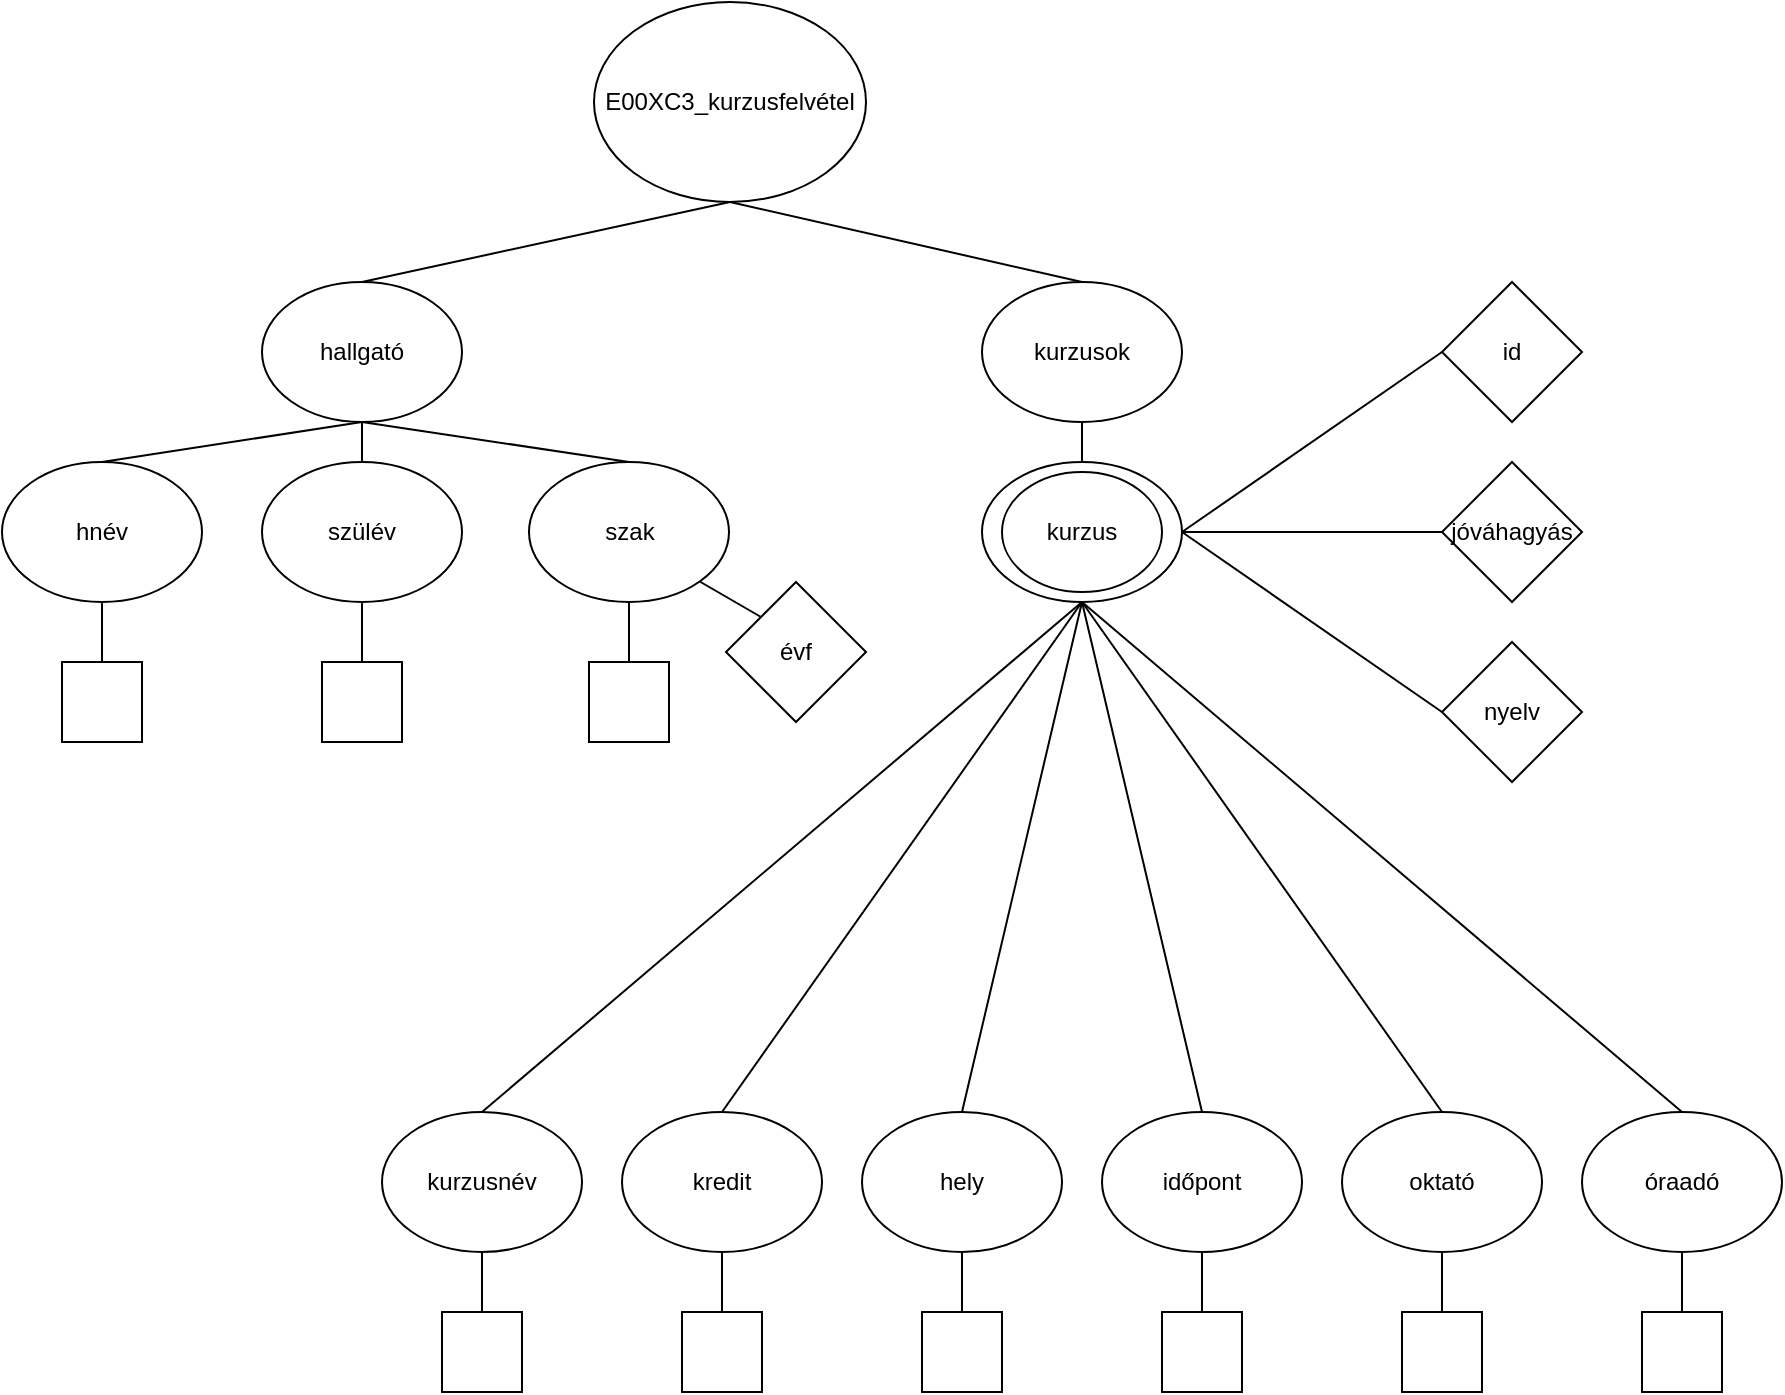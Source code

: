<mxfile version="28.2.7">
  <diagram name="1 oldal" id="uVjVHB4zc-ul7sOCtiRL">
    <mxGraphModel dx="1426" dy="801" grid="1" gridSize="10" guides="1" tooltips="1" connect="1" arrows="1" fold="1" page="1" pageScale="1" pageWidth="827" pageHeight="1169" math="0" shadow="0">
      <root>
        <mxCell id="0" />
        <mxCell id="1" parent="0" />
        <mxCell id="UaQPZbpZhwbbAl6UrSpT-1" value="E00XC3_kurzusfelvétel" style="ellipse;whiteSpace=wrap;html=1;" vertex="1" parent="1">
          <mxGeometry x="346" y="30" width="136" height="100" as="geometry" />
        </mxCell>
        <mxCell id="UaQPZbpZhwbbAl6UrSpT-2" value="hallgató" style="ellipse;whiteSpace=wrap;html=1;" vertex="1" parent="1">
          <mxGeometry x="180" y="170" width="100" height="70" as="geometry" />
        </mxCell>
        <mxCell id="UaQPZbpZhwbbAl6UrSpT-3" value="kurzusok" style="ellipse;whiteSpace=wrap;html=1;" vertex="1" parent="1">
          <mxGeometry x="540" y="170" width="100" height="70" as="geometry" />
        </mxCell>
        <mxCell id="UaQPZbpZhwbbAl6UrSpT-4" value="" style="endArrow=none;html=1;rounded=0;entryX=0.5;entryY=0;entryDx=0;entryDy=0;exitX=0.5;exitY=1;exitDx=0;exitDy=0;" edge="1" parent="1" source="UaQPZbpZhwbbAl6UrSpT-1" target="UaQPZbpZhwbbAl6UrSpT-2">
          <mxGeometry width="50" height="50" relative="1" as="geometry">
            <mxPoint x="390" y="440" as="sourcePoint" />
            <mxPoint x="440" y="390" as="targetPoint" />
          </mxGeometry>
        </mxCell>
        <mxCell id="UaQPZbpZhwbbAl6UrSpT-5" value="" style="endArrow=none;html=1;rounded=0;entryX=0.5;entryY=0;entryDx=0;entryDy=0;exitX=0.5;exitY=1;exitDx=0;exitDy=0;" edge="1" parent="1" source="UaQPZbpZhwbbAl6UrSpT-1" target="UaQPZbpZhwbbAl6UrSpT-3">
          <mxGeometry width="50" height="50" relative="1" as="geometry">
            <mxPoint x="390" y="440" as="sourcePoint" />
            <mxPoint x="440" y="390" as="targetPoint" />
          </mxGeometry>
        </mxCell>
        <mxCell id="UaQPZbpZhwbbAl6UrSpT-6" value="hnév" style="ellipse;whiteSpace=wrap;html=1;" vertex="1" parent="1">
          <mxGeometry x="50" y="260" width="100" height="70" as="geometry" />
        </mxCell>
        <mxCell id="UaQPZbpZhwbbAl6UrSpT-7" value="szülév" style="ellipse;whiteSpace=wrap;html=1;" vertex="1" parent="1">
          <mxGeometry x="180" y="260" width="100" height="70" as="geometry" />
        </mxCell>
        <mxCell id="UaQPZbpZhwbbAl6UrSpT-8" value="szak" style="ellipse;whiteSpace=wrap;html=1;" vertex="1" parent="1">
          <mxGeometry x="313.5" y="260" width="100" height="70" as="geometry" />
        </mxCell>
        <mxCell id="UaQPZbpZhwbbAl6UrSpT-9" value="" style="endArrow=none;html=1;rounded=0;entryX=0.5;entryY=1;entryDx=0;entryDy=0;exitX=0.5;exitY=0;exitDx=0;exitDy=0;" edge="1" parent="1" source="UaQPZbpZhwbbAl6UrSpT-6" target="UaQPZbpZhwbbAl6UrSpT-2">
          <mxGeometry width="50" height="50" relative="1" as="geometry">
            <mxPoint x="390" y="440" as="sourcePoint" />
            <mxPoint x="440" y="390" as="targetPoint" />
          </mxGeometry>
        </mxCell>
        <mxCell id="UaQPZbpZhwbbAl6UrSpT-10" value="" style="endArrow=none;html=1;rounded=0;entryX=0.5;entryY=0;entryDx=0;entryDy=0;exitX=0.5;exitY=1;exitDx=0;exitDy=0;" edge="1" parent="1" source="UaQPZbpZhwbbAl6UrSpT-2" target="UaQPZbpZhwbbAl6UrSpT-7">
          <mxGeometry width="50" height="50" relative="1" as="geometry">
            <mxPoint x="390" y="440" as="sourcePoint" />
            <mxPoint x="440" y="390" as="targetPoint" />
          </mxGeometry>
        </mxCell>
        <mxCell id="UaQPZbpZhwbbAl6UrSpT-11" value="" style="endArrow=none;html=1;rounded=0;entryX=0.5;entryY=0;entryDx=0;entryDy=0;exitX=0.5;exitY=1;exitDx=0;exitDy=0;" edge="1" parent="1" source="UaQPZbpZhwbbAl6UrSpT-2" target="UaQPZbpZhwbbAl6UrSpT-8">
          <mxGeometry width="50" height="50" relative="1" as="geometry">
            <mxPoint x="390" y="440" as="sourcePoint" />
            <mxPoint x="440" y="390" as="targetPoint" />
          </mxGeometry>
        </mxCell>
        <mxCell id="UaQPZbpZhwbbAl6UrSpT-12" value="" style="endArrow=none;html=1;rounded=0;exitX=0.5;exitY=1;exitDx=0;exitDy=0;entryX=0.5;entryY=0;entryDx=0;entryDy=0;" edge="1" parent="1" source="UaQPZbpZhwbbAl6UrSpT-6" target="UaQPZbpZhwbbAl6UrSpT-13">
          <mxGeometry width="50" height="50" relative="1" as="geometry">
            <mxPoint x="390" y="440" as="sourcePoint" />
            <mxPoint x="140" y="380" as="targetPoint" />
          </mxGeometry>
        </mxCell>
        <mxCell id="UaQPZbpZhwbbAl6UrSpT-13" value="" style="whiteSpace=wrap;html=1;aspect=fixed;" vertex="1" parent="1">
          <mxGeometry x="80" y="360" width="40" height="40" as="geometry" />
        </mxCell>
        <mxCell id="UaQPZbpZhwbbAl6UrSpT-14" value="" style="whiteSpace=wrap;html=1;aspect=fixed;" vertex="1" parent="1">
          <mxGeometry x="210" y="360" width="40" height="40" as="geometry" />
        </mxCell>
        <mxCell id="UaQPZbpZhwbbAl6UrSpT-15" value="" style="endArrow=none;html=1;rounded=0;entryX=0.5;entryY=1;entryDx=0;entryDy=0;exitX=0.5;exitY=0;exitDx=0;exitDy=0;" edge="1" parent="1" source="UaQPZbpZhwbbAl6UrSpT-14" target="UaQPZbpZhwbbAl6UrSpT-7">
          <mxGeometry width="50" height="50" relative="1" as="geometry">
            <mxPoint x="390" y="440" as="sourcePoint" />
            <mxPoint x="440" y="390" as="targetPoint" />
          </mxGeometry>
        </mxCell>
        <mxCell id="UaQPZbpZhwbbAl6UrSpT-16" value="" style="whiteSpace=wrap;html=1;aspect=fixed;" vertex="1" parent="1">
          <mxGeometry x="343.5" y="360" width="40" height="40" as="geometry" />
        </mxCell>
        <mxCell id="UaQPZbpZhwbbAl6UrSpT-17" value="" style="endArrow=none;html=1;rounded=0;entryX=0.5;entryY=1;entryDx=0;entryDy=0;exitX=0.5;exitY=0;exitDx=0;exitDy=0;" edge="1" parent="1" source="UaQPZbpZhwbbAl6UrSpT-16" target="UaQPZbpZhwbbAl6UrSpT-8">
          <mxGeometry width="50" height="50" relative="1" as="geometry">
            <mxPoint x="390" y="440" as="sourcePoint" />
            <mxPoint x="440" y="390" as="targetPoint" />
          </mxGeometry>
        </mxCell>
        <mxCell id="UaQPZbpZhwbbAl6UrSpT-19" value="" style="endArrow=none;html=1;rounded=0;entryX=0;entryY=0;entryDx=0;entryDy=0;exitX=1;exitY=1;exitDx=0;exitDy=0;" edge="1" parent="1" source="UaQPZbpZhwbbAl6UrSpT-8" target="UaQPZbpZhwbbAl6UrSpT-29">
          <mxGeometry width="50" height="50" relative="1" as="geometry">
            <mxPoint x="390" y="440" as="sourcePoint" />
            <mxPoint x="426.5" y="342.5" as="targetPoint" />
          </mxGeometry>
        </mxCell>
        <mxCell id="UaQPZbpZhwbbAl6UrSpT-20" value="" style="ellipse;whiteSpace=wrap;html=1;" vertex="1" parent="1">
          <mxGeometry x="540" y="260" width="100" height="70" as="geometry" />
        </mxCell>
        <mxCell id="UaQPZbpZhwbbAl6UrSpT-23" value="kurzus" style="ellipse;whiteSpace=wrap;html=1;" vertex="1" parent="1">
          <mxGeometry x="550" y="265" width="80" height="60" as="geometry" />
        </mxCell>
        <mxCell id="UaQPZbpZhwbbAl6UrSpT-24" value="" style="endArrow=none;html=1;rounded=0;entryX=0.5;entryY=1;entryDx=0;entryDy=0;exitX=0.5;exitY=0;exitDx=0;exitDy=0;" edge="1" parent="1" source="UaQPZbpZhwbbAl6UrSpT-20" target="UaQPZbpZhwbbAl6UrSpT-3">
          <mxGeometry width="50" height="50" relative="1" as="geometry">
            <mxPoint x="390" y="440" as="sourcePoint" />
            <mxPoint x="440" y="390" as="targetPoint" />
          </mxGeometry>
        </mxCell>
        <mxCell id="UaQPZbpZhwbbAl6UrSpT-26" value="jóváhagyás" style="rhombus;whiteSpace=wrap;html=1;" vertex="1" parent="1">
          <mxGeometry x="770" y="260" width="70" height="70" as="geometry" />
        </mxCell>
        <mxCell id="UaQPZbpZhwbbAl6UrSpT-27" value="id" style="rhombus;whiteSpace=wrap;html=1;" vertex="1" parent="1">
          <mxGeometry x="770" y="170" width="70" height="70" as="geometry" />
        </mxCell>
        <mxCell id="UaQPZbpZhwbbAl6UrSpT-28" value="nyelv" style="rhombus;whiteSpace=wrap;html=1;" vertex="1" parent="1">
          <mxGeometry x="770" y="350" width="70" height="70" as="geometry" />
        </mxCell>
        <mxCell id="UaQPZbpZhwbbAl6UrSpT-29" value="évf" style="rhombus;whiteSpace=wrap;html=1;" vertex="1" parent="1">
          <mxGeometry x="412" y="320" width="70" height="70" as="geometry" />
        </mxCell>
        <mxCell id="UaQPZbpZhwbbAl6UrSpT-30" value="" style="endArrow=none;html=1;rounded=0;exitX=1;exitY=0.5;exitDx=0;exitDy=0;entryX=0;entryY=0.5;entryDx=0;entryDy=0;" edge="1" parent="1" source="UaQPZbpZhwbbAl6UrSpT-20" target="UaQPZbpZhwbbAl6UrSpT-27">
          <mxGeometry width="50" height="50" relative="1" as="geometry">
            <mxPoint x="390" y="440" as="sourcePoint" />
            <mxPoint x="440" y="390" as="targetPoint" />
          </mxGeometry>
        </mxCell>
        <mxCell id="UaQPZbpZhwbbAl6UrSpT-31" value="" style="endArrow=none;html=1;rounded=0;entryX=1;entryY=0.5;entryDx=0;entryDy=0;exitX=0;exitY=0.5;exitDx=0;exitDy=0;" edge="1" parent="1" source="UaQPZbpZhwbbAl6UrSpT-26" target="UaQPZbpZhwbbAl6UrSpT-20">
          <mxGeometry width="50" height="50" relative="1" as="geometry">
            <mxPoint x="390" y="440" as="sourcePoint" />
            <mxPoint x="440" y="390" as="targetPoint" />
          </mxGeometry>
        </mxCell>
        <mxCell id="UaQPZbpZhwbbAl6UrSpT-32" value="" style="endArrow=none;html=1;rounded=0;entryX=1;entryY=0.5;entryDx=0;entryDy=0;exitX=0;exitY=0.5;exitDx=0;exitDy=0;" edge="1" parent="1" source="UaQPZbpZhwbbAl6UrSpT-28" target="UaQPZbpZhwbbAl6UrSpT-20">
          <mxGeometry width="50" height="50" relative="1" as="geometry">
            <mxPoint x="390" y="440" as="sourcePoint" />
            <mxPoint x="440" y="390" as="targetPoint" />
          </mxGeometry>
        </mxCell>
        <mxCell id="UaQPZbpZhwbbAl6UrSpT-33" value="kurzusnév" style="ellipse;whiteSpace=wrap;html=1;" vertex="1" parent="1">
          <mxGeometry x="240" y="585" width="100" height="70" as="geometry" />
        </mxCell>
        <mxCell id="UaQPZbpZhwbbAl6UrSpT-34" value="" style="endArrow=none;html=1;rounded=0;exitX=0.5;exitY=1;exitDx=0;exitDy=0;entryX=0.5;entryY=0;entryDx=0;entryDy=0;" edge="1" parent="1" source="UaQPZbpZhwbbAl6UrSpT-33" target="UaQPZbpZhwbbAl6UrSpT-35">
          <mxGeometry width="50" height="50" relative="1" as="geometry">
            <mxPoint x="580" y="765" as="sourcePoint" />
            <mxPoint x="330" y="705" as="targetPoint" />
          </mxGeometry>
        </mxCell>
        <mxCell id="UaQPZbpZhwbbAl6UrSpT-35" value="" style="whiteSpace=wrap;html=1;aspect=fixed;" vertex="1" parent="1">
          <mxGeometry x="270" y="685" width="40" height="40" as="geometry" />
        </mxCell>
        <mxCell id="UaQPZbpZhwbbAl6UrSpT-36" value="" style="endArrow=none;html=1;rounded=0;entryX=0.5;entryY=1;entryDx=0;entryDy=0;exitX=0.5;exitY=0;exitDx=0;exitDy=0;" edge="1" parent="1" source="UaQPZbpZhwbbAl6UrSpT-33" target="UaQPZbpZhwbbAl6UrSpT-20">
          <mxGeometry width="50" height="50" relative="1" as="geometry">
            <mxPoint x="390" y="440" as="sourcePoint" />
            <mxPoint x="440" y="390" as="targetPoint" />
          </mxGeometry>
        </mxCell>
        <mxCell id="UaQPZbpZhwbbAl6UrSpT-37" value="kredit" style="ellipse;whiteSpace=wrap;html=1;" vertex="1" parent="1">
          <mxGeometry x="360" y="585" width="100" height="70" as="geometry" />
        </mxCell>
        <mxCell id="UaQPZbpZhwbbAl6UrSpT-38" value="" style="endArrow=none;html=1;rounded=0;exitX=0.5;exitY=1;exitDx=0;exitDy=0;entryX=0.5;entryY=0;entryDx=0;entryDy=0;" edge="1" parent="1" source="UaQPZbpZhwbbAl6UrSpT-37" target="UaQPZbpZhwbbAl6UrSpT-39">
          <mxGeometry width="50" height="50" relative="1" as="geometry">
            <mxPoint x="700" y="765" as="sourcePoint" />
            <mxPoint x="450" y="705" as="targetPoint" />
          </mxGeometry>
        </mxCell>
        <mxCell id="UaQPZbpZhwbbAl6UrSpT-39" value="" style="whiteSpace=wrap;html=1;aspect=fixed;" vertex="1" parent="1">
          <mxGeometry x="390" y="685" width="40" height="40" as="geometry" />
        </mxCell>
        <mxCell id="UaQPZbpZhwbbAl6UrSpT-40" value="hely" style="ellipse;whiteSpace=wrap;html=1;" vertex="1" parent="1">
          <mxGeometry x="480" y="585" width="100" height="70" as="geometry" />
        </mxCell>
        <mxCell id="UaQPZbpZhwbbAl6UrSpT-41" value="" style="endArrow=none;html=1;rounded=0;exitX=0.5;exitY=1;exitDx=0;exitDy=0;entryX=0.5;entryY=0;entryDx=0;entryDy=0;" edge="1" parent="1" source="UaQPZbpZhwbbAl6UrSpT-40" target="UaQPZbpZhwbbAl6UrSpT-42">
          <mxGeometry width="50" height="50" relative="1" as="geometry">
            <mxPoint x="820" y="765" as="sourcePoint" />
            <mxPoint x="570" y="705" as="targetPoint" />
          </mxGeometry>
        </mxCell>
        <mxCell id="UaQPZbpZhwbbAl6UrSpT-42" value="" style="whiteSpace=wrap;html=1;aspect=fixed;" vertex="1" parent="1">
          <mxGeometry x="510" y="685" width="40" height="40" as="geometry" />
        </mxCell>
        <mxCell id="UaQPZbpZhwbbAl6UrSpT-43" value="időpont" style="ellipse;whiteSpace=wrap;html=1;" vertex="1" parent="1">
          <mxGeometry x="600" y="585" width="100" height="70" as="geometry" />
        </mxCell>
        <mxCell id="UaQPZbpZhwbbAl6UrSpT-44" value="" style="endArrow=none;html=1;rounded=0;exitX=0.5;exitY=1;exitDx=0;exitDy=0;entryX=0.5;entryY=0;entryDx=0;entryDy=0;" edge="1" parent="1" source="UaQPZbpZhwbbAl6UrSpT-43" target="UaQPZbpZhwbbAl6UrSpT-45">
          <mxGeometry width="50" height="50" relative="1" as="geometry">
            <mxPoint x="940" y="765" as="sourcePoint" />
            <mxPoint x="690" y="705" as="targetPoint" />
          </mxGeometry>
        </mxCell>
        <mxCell id="UaQPZbpZhwbbAl6UrSpT-45" value="" style="whiteSpace=wrap;html=1;aspect=fixed;" vertex="1" parent="1">
          <mxGeometry x="630" y="685" width="40" height="40" as="geometry" />
        </mxCell>
        <mxCell id="UaQPZbpZhwbbAl6UrSpT-46" value="oktató" style="ellipse;whiteSpace=wrap;html=1;" vertex="1" parent="1">
          <mxGeometry x="720" y="585" width="100" height="70" as="geometry" />
        </mxCell>
        <mxCell id="UaQPZbpZhwbbAl6UrSpT-47" value="" style="endArrow=none;html=1;rounded=0;exitX=0.5;exitY=1;exitDx=0;exitDy=0;entryX=0.5;entryY=0;entryDx=0;entryDy=0;" edge="1" parent="1" source="UaQPZbpZhwbbAl6UrSpT-46" target="UaQPZbpZhwbbAl6UrSpT-48">
          <mxGeometry width="50" height="50" relative="1" as="geometry">
            <mxPoint x="1060" y="765" as="sourcePoint" />
            <mxPoint x="810" y="705" as="targetPoint" />
          </mxGeometry>
        </mxCell>
        <mxCell id="UaQPZbpZhwbbAl6UrSpT-48" value="" style="whiteSpace=wrap;html=1;aspect=fixed;" vertex="1" parent="1">
          <mxGeometry x="750" y="685" width="40" height="40" as="geometry" />
        </mxCell>
        <mxCell id="UaQPZbpZhwbbAl6UrSpT-49" value="óraadó" style="ellipse;whiteSpace=wrap;html=1;" vertex="1" parent="1">
          <mxGeometry x="840" y="585" width="100" height="70" as="geometry" />
        </mxCell>
        <mxCell id="UaQPZbpZhwbbAl6UrSpT-50" value="" style="endArrow=none;html=1;rounded=0;exitX=0.5;exitY=1;exitDx=0;exitDy=0;entryX=0.5;entryY=0;entryDx=0;entryDy=0;" edge="1" parent="1" source="UaQPZbpZhwbbAl6UrSpT-49" target="UaQPZbpZhwbbAl6UrSpT-51">
          <mxGeometry width="50" height="50" relative="1" as="geometry">
            <mxPoint x="1180" y="765" as="sourcePoint" />
            <mxPoint x="930" y="705" as="targetPoint" />
          </mxGeometry>
        </mxCell>
        <mxCell id="UaQPZbpZhwbbAl6UrSpT-51" value="" style="whiteSpace=wrap;html=1;aspect=fixed;" vertex="1" parent="1">
          <mxGeometry x="870" y="685" width="40" height="40" as="geometry" />
        </mxCell>
        <mxCell id="UaQPZbpZhwbbAl6UrSpT-52" value="" style="endArrow=none;html=1;rounded=0;entryX=0.5;entryY=1;entryDx=0;entryDy=0;exitX=0.5;exitY=0;exitDx=0;exitDy=0;" edge="1" parent="1" source="UaQPZbpZhwbbAl6UrSpT-37" target="UaQPZbpZhwbbAl6UrSpT-20">
          <mxGeometry width="50" height="50" relative="1" as="geometry">
            <mxPoint x="390" y="440" as="sourcePoint" />
            <mxPoint x="440" y="390" as="targetPoint" />
          </mxGeometry>
        </mxCell>
        <mxCell id="UaQPZbpZhwbbAl6UrSpT-53" value="" style="endArrow=none;html=1;rounded=0;entryX=0.5;entryY=0;entryDx=0;entryDy=0;exitX=0.5;exitY=1;exitDx=0;exitDy=0;" edge="1" parent="1" source="UaQPZbpZhwbbAl6UrSpT-20" target="UaQPZbpZhwbbAl6UrSpT-40">
          <mxGeometry width="50" height="50" relative="1" as="geometry">
            <mxPoint x="390" y="440" as="sourcePoint" />
            <mxPoint x="440" y="390" as="targetPoint" />
          </mxGeometry>
        </mxCell>
        <mxCell id="UaQPZbpZhwbbAl6UrSpT-54" value="" style="endArrow=none;html=1;rounded=0;entryX=0.5;entryY=0;entryDx=0;entryDy=0;exitX=0.5;exitY=1;exitDx=0;exitDy=0;" edge="1" parent="1" source="UaQPZbpZhwbbAl6UrSpT-20" target="UaQPZbpZhwbbAl6UrSpT-43">
          <mxGeometry width="50" height="50" relative="1" as="geometry">
            <mxPoint x="390" y="440" as="sourcePoint" />
            <mxPoint x="440" y="390" as="targetPoint" />
          </mxGeometry>
        </mxCell>
        <mxCell id="UaQPZbpZhwbbAl6UrSpT-55" value="" style="endArrow=none;html=1;rounded=0;entryX=0.5;entryY=0;entryDx=0;entryDy=0;exitX=0.5;exitY=1;exitDx=0;exitDy=0;" edge="1" parent="1" source="UaQPZbpZhwbbAl6UrSpT-20" target="UaQPZbpZhwbbAl6UrSpT-46">
          <mxGeometry width="50" height="50" relative="1" as="geometry">
            <mxPoint x="390" y="440" as="sourcePoint" />
            <mxPoint x="440" y="390" as="targetPoint" />
          </mxGeometry>
        </mxCell>
        <mxCell id="UaQPZbpZhwbbAl6UrSpT-56" value="" style="endArrow=none;html=1;rounded=0;entryX=0.5;entryY=0;entryDx=0;entryDy=0;exitX=0.5;exitY=1;exitDx=0;exitDy=0;" edge="1" parent="1" source="UaQPZbpZhwbbAl6UrSpT-20" target="UaQPZbpZhwbbAl6UrSpT-49">
          <mxGeometry width="50" height="50" relative="1" as="geometry">
            <mxPoint x="390" y="440" as="sourcePoint" />
            <mxPoint x="440" y="390" as="targetPoint" />
          </mxGeometry>
        </mxCell>
      </root>
    </mxGraphModel>
  </diagram>
</mxfile>
